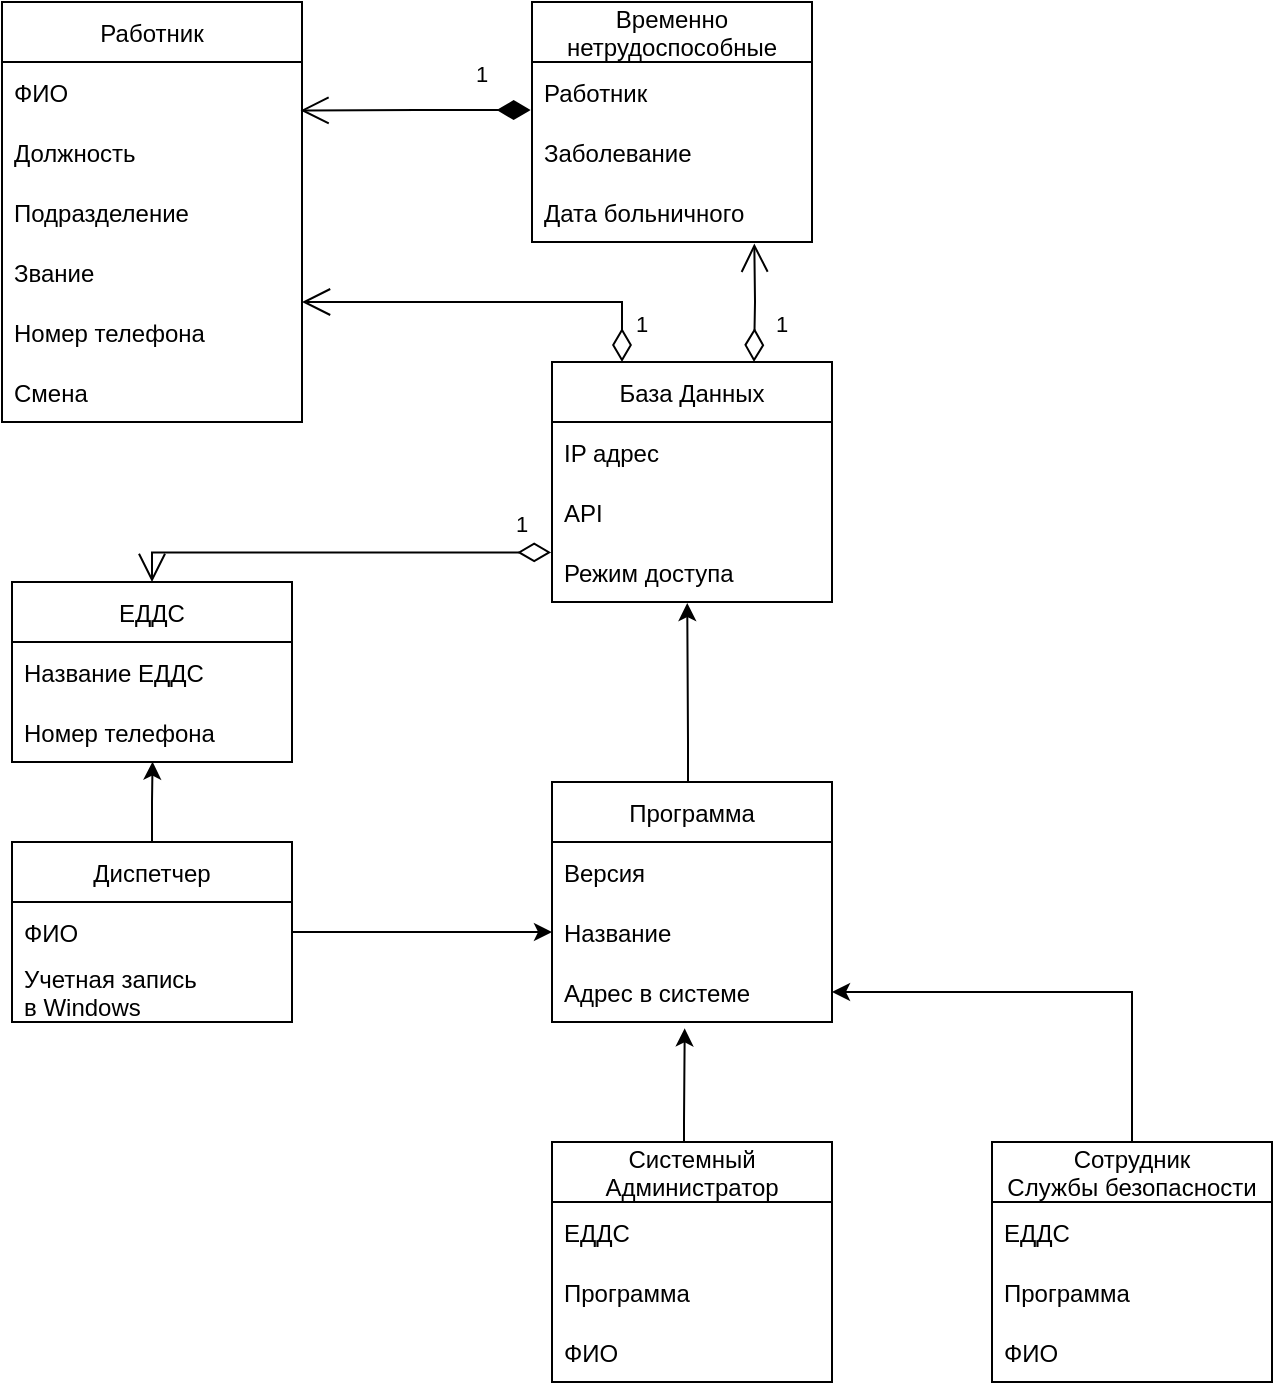 <mxfile version="16.1.2" type="device"><diagram id="_83Zrd9TQw5c362rGSQ7" name="Page-1"><mxGraphModel dx="1221" dy="764" grid="1" gridSize="10" guides="1" tooltips="1" connect="1" arrows="1" fold="1" page="1" pageScale="1" pageWidth="827" pageHeight="1169" math="0" shadow="0"><root><mxCell id="0"/><mxCell id="1" parent="0"/><mxCell id="pSQx60mvinaqSqNgPZqW-42" value="" style="edgeStyle=orthogonalEdgeStyle;rounded=0;orthogonalLoop=1;jettySize=auto;html=1;entryX=0.502;entryY=0.994;entryDx=0;entryDy=0;entryPerimeter=0;" edge="1" parent="1" source="pSQx60mvinaqSqNgPZqW-1" target="pSQx60mvinaqSqNgPZqW-15"><mxGeometry relative="1" as="geometry"><Array as="points"/></mxGeometry></mxCell><mxCell id="pSQx60mvinaqSqNgPZqW-1" value="Диспетчер" style="swimlane;fontStyle=0;childLayout=stackLayout;horizontal=1;startSize=30;horizontalStack=0;resizeParent=1;resizeParentMax=0;resizeLast=0;collapsible=1;marginBottom=0;" vertex="1" parent="1"><mxGeometry x="30" y="480" width="140" height="90" as="geometry"/></mxCell><mxCell id="pSQx60mvinaqSqNgPZqW-2" value="ФИО" style="text;strokeColor=none;fillColor=none;align=left;verticalAlign=middle;spacingLeft=4;spacingRight=4;overflow=hidden;points=[[0,0.5],[1,0.5]];portConstraint=eastwest;rotatable=0;" vertex="1" parent="pSQx60mvinaqSqNgPZqW-1"><mxGeometry y="30" width="140" height="30" as="geometry"/></mxCell><mxCell id="pSQx60mvinaqSqNgPZqW-3" value="Учетная запись &#10;в Windows" style="text;strokeColor=none;fillColor=none;align=left;verticalAlign=middle;spacingLeft=4;spacingRight=4;overflow=hidden;points=[[0,0.5],[1,0.5]];portConstraint=eastwest;rotatable=0;" vertex="1" parent="pSQx60mvinaqSqNgPZqW-1"><mxGeometry y="60" width="140" height="30" as="geometry"/></mxCell><mxCell id="pSQx60mvinaqSqNgPZqW-5" value="Работник" style="swimlane;fontStyle=0;childLayout=stackLayout;horizontal=1;startSize=30;horizontalStack=0;resizeParent=1;resizeParentMax=0;resizeLast=0;collapsible=1;marginBottom=0;" vertex="1" parent="1"><mxGeometry x="25" y="60" width="150" height="210" as="geometry"/></mxCell><mxCell id="pSQx60mvinaqSqNgPZqW-6" value="ФИО" style="text;strokeColor=none;fillColor=none;align=left;verticalAlign=middle;spacingLeft=4;spacingRight=4;overflow=hidden;points=[[0,0.5],[1,0.5]];portConstraint=eastwest;rotatable=0;" vertex="1" parent="pSQx60mvinaqSqNgPZqW-5"><mxGeometry y="30" width="150" height="30" as="geometry"/></mxCell><mxCell id="pSQx60mvinaqSqNgPZqW-7" value="Должность" style="text;strokeColor=none;fillColor=none;align=left;verticalAlign=middle;spacingLeft=4;spacingRight=4;overflow=hidden;points=[[0,0.5],[1,0.5]];portConstraint=eastwest;rotatable=0;" vertex="1" parent="pSQx60mvinaqSqNgPZqW-5"><mxGeometry y="60" width="150" height="30" as="geometry"/></mxCell><mxCell id="pSQx60mvinaqSqNgPZqW-8" value="Подразделение" style="text;strokeColor=none;fillColor=none;align=left;verticalAlign=middle;spacingLeft=4;spacingRight=4;overflow=hidden;points=[[0,0.5],[1,0.5]];portConstraint=eastwest;rotatable=0;" vertex="1" parent="pSQx60mvinaqSqNgPZqW-5"><mxGeometry y="90" width="150" height="30" as="geometry"/></mxCell><mxCell id="pSQx60mvinaqSqNgPZqW-30" value="Звание" style="text;strokeColor=none;fillColor=none;align=left;verticalAlign=middle;spacingLeft=4;spacingRight=4;overflow=hidden;points=[[0,0.5],[1,0.5]];portConstraint=eastwest;rotatable=0;" vertex="1" parent="pSQx60mvinaqSqNgPZqW-5"><mxGeometry y="120" width="150" height="30" as="geometry"/></mxCell><mxCell id="pSQx60mvinaqSqNgPZqW-31" value="Номер телефона" style="text;strokeColor=none;fillColor=none;align=left;verticalAlign=middle;spacingLeft=4;spacingRight=4;overflow=hidden;points=[[0,0.5],[1,0.5]];portConstraint=eastwest;rotatable=0;" vertex="1" parent="pSQx60mvinaqSqNgPZqW-5"><mxGeometry y="150" width="150" height="30" as="geometry"/></mxCell><mxCell id="pSQx60mvinaqSqNgPZqW-32" value="Смена" style="text;strokeColor=none;fillColor=none;align=left;verticalAlign=middle;spacingLeft=4;spacingRight=4;overflow=hidden;points=[[0,0.5],[1,0.5]];portConstraint=eastwest;rotatable=0;" vertex="1" parent="pSQx60mvinaqSqNgPZqW-5"><mxGeometry y="180" width="150" height="30" as="geometry"/></mxCell><mxCell id="pSQx60mvinaqSqNgPZqW-9" value="Временно &#10;нетрудоспособные" style="swimlane;fontStyle=0;childLayout=stackLayout;horizontal=1;startSize=30;horizontalStack=0;resizeParent=1;resizeParentMax=0;resizeLast=0;collapsible=1;marginBottom=0;" vertex="1" parent="1"><mxGeometry x="290" y="60" width="140" height="120" as="geometry"/></mxCell><mxCell id="pSQx60mvinaqSqNgPZqW-10" value="Работник" style="text;strokeColor=none;fillColor=none;align=left;verticalAlign=middle;spacingLeft=4;spacingRight=4;overflow=hidden;points=[[0,0.5],[1,0.5]];portConstraint=eastwest;rotatable=0;" vertex="1" parent="pSQx60mvinaqSqNgPZqW-9"><mxGeometry y="30" width="140" height="30" as="geometry"/></mxCell><mxCell id="pSQx60mvinaqSqNgPZqW-11" value="Заболевание" style="text;strokeColor=none;fillColor=none;align=left;verticalAlign=middle;spacingLeft=4;spacingRight=4;overflow=hidden;points=[[0,0.5],[1,0.5]];portConstraint=eastwest;rotatable=0;" vertex="1" parent="pSQx60mvinaqSqNgPZqW-9"><mxGeometry y="60" width="140" height="30" as="geometry"/></mxCell><mxCell id="pSQx60mvinaqSqNgPZqW-12" value="Дата больничного" style="text;strokeColor=none;fillColor=none;align=left;verticalAlign=middle;spacingLeft=4;spacingRight=4;overflow=hidden;points=[[0,0.5],[1,0.5]];portConstraint=eastwest;rotatable=0;" vertex="1" parent="pSQx60mvinaqSqNgPZqW-9"><mxGeometry y="90" width="140" height="30" as="geometry"/></mxCell><mxCell id="pSQx60mvinaqSqNgPZqW-13" value="ЕДДС" style="swimlane;fontStyle=0;childLayout=stackLayout;horizontal=1;startSize=30;horizontalStack=0;resizeParent=1;resizeParentMax=0;resizeLast=0;collapsible=1;marginBottom=0;" vertex="1" parent="1"><mxGeometry x="30" y="350" width="140" height="90" as="geometry"/></mxCell><mxCell id="pSQx60mvinaqSqNgPZqW-14" value="Название ЕДДС" style="text;strokeColor=none;fillColor=none;align=left;verticalAlign=middle;spacingLeft=4;spacingRight=4;overflow=hidden;points=[[0,0.5],[1,0.5]];portConstraint=eastwest;rotatable=0;" vertex="1" parent="pSQx60mvinaqSqNgPZqW-13"><mxGeometry y="30" width="140" height="30" as="geometry"/></mxCell><mxCell id="pSQx60mvinaqSqNgPZqW-15" value="Номер телефона" style="text;strokeColor=none;fillColor=none;align=left;verticalAlign=middle;spacingLeft=4;spacingRight=4;overflow=hidden;points=[[0,0.5],[1,0.5]];portConstraint=eastwest;rotatable=0;" vertex="1" parent="pSQx60mvinaqSqNgPZqW-13"><mxGeometry y="60" width="140" height="30" as="geometry"/></mxCell><mxCell id="pSQx60mvinaqSqNgPZqW-46" value="" style="edgeStyle=orthogonalEdgeStyle;rounded=0;orthogonalLoop=1;jettySize=auto;html=1;entryX=0.474;entryY=1.106;entryDx=0;entryDy=0;entryPerimeter=0;" edge="1" parent="1" source="pSQx60mvinaqSqNgPZqW-17" target="pSQx60mvinaqSqNgPZqW-28"><mxGeometry relative="1" as="geometry"><Array as="points"><mxPoint x="366" y="620"/><mxPoint x="366" y="620"/></Array></mxGeometry></mxCell><mxCell id="pSQx60mvinaqSqNgPZqW-17" value="Системный &#10;Администратор" style="swimlane;fontStyle=0;childLayout=stackLayout;horizontal=1;startSize=30;horizontalStack=0;resizeParent=1;resizeParentMax=0;resizeLast=0;collapsible=1;marginBottom=0;" vertex="1" parent="1"><mxGeometry x="300" y="630" width="140" height="120" as="geometry"/></mxCell><mxCell id="pSQx60mvinaqSqNgPZqW-18" value="ЕДДС" style="text;strokeColor=none;fillColor=none;align=left;verticalAlign=middle;spacingLeft=4;spacingRight=4;overflow=hidden;points=[[0,0.5],[1,0.5]];portConstraint=eastwest;rotatable=0;" vertex="1" parent="pSQx60mvinaqSqNgPZqW-17"><mxGeometry y="30" width="140" height="30" as="geometry"/></mxCell><mxCell id="pSQx60mvinaqSqNgPZqW-19" value="Программа" style="text;strokeColor=none;fillColor=none;align=left;verticalAlign=middle;spacingLeft=4;spacingRight=4;overflow=hidden;points=[[0,0.5],[1,0.5]];portConstraint=eastwest;rotatable=0;" vertex="1" parent="pSQx60mvinaqSqNgPZqW-17"><mxGeometry y="60" width="140" height="30" as="geometry"/></mxCell><mxCell id="pSQx60mvinaqSqNgPZqW-20" value="ФИО" style="text;strokeColor=none;fillColor=none;align=left;verticalAlign=middle;spacingLeft=4;spacingRight=4;overflow=hidden;points=[[0,0.5],[1,0.5]];portConstraint=eastwest;rotatable=0;" vertex="1" parent="pSQx60mvinaqSqNgPZqW-17"><mxGeometry y="90" width="140" height="30" as="geometry"/></mxCell><mxCell id="pSQx60mvinaqSqNgPZqW-47" value="" style="edgeStyle=orthogonalEdgeStyle;rounded=0;orthogonalLoop=1;jettySize=auto;html=1;" edge="1" parent="1" source="pSQx60mvinaqSqNgPZqW-21" target="pSQx60mvinaqSqNgPZqW-28"><mxGeometry relative="1" as="geometry"/></mxCell><mxCell id="pSQx60mvinaqSqNgPZqW-21" value="Сотрудник&#10;Службы безопасности" style="swimlane;fontStyle=0;childLayout=stackLayout;horizontal=1;startSize=30;horizontalStack=0;resizeParent=1;resizeParentMax=0;resizeLast=0;collapsible=1;marginBottom=0;" vertex="1" parent="1"><mxGeometry x="520" y="630" width="140" height="120" as="geometry"/></mxCell><mxCell id="pSQx60mvinaqSqNgPZqW-22" value="ЕДДС" style="text;strokeColor=none;fillColor=none;align=left;verticalAlign=middle;spacingLeft=4;spacingRight=4;overflow=hidden;points=[[0,0.5],[1,0.5]];portConstraint=eastwest;rotatable=0;" vertex="1" parent="pSQx60mvinaqSqNgPZqW-21"><mxGeometry y="30" width="140" height="30" as="geometry"/></mxCell><mxCell id="pSQx60mvinaqSqNgPZqW-23" value="Программа" style="text;strokeColor=none;fillColor=none;align=left;verticalAlign=middle;spacingLeft=4;spacingRight=4;overflow=hidden;points=[[0,0.5],[1,0.5]];portConstraint=eastwest;rotatable=0;" vertex="1" parent="pSQx60mvinaqSqNgPZqW-21"><mxGeometry y="60" width="140" height="30" as="geometry"/></mxCell><mxCell id="pSQx60mvinaqSqNgPZqW-24" value="ФИО" style="text;strokeColor=none;fillColor=none;align=left;verticalAlign=middle;spacingLeft=4;spacingRight=4;overflow=hidden;points=[[0,0.5],[1,0.5]];portConstraint=eastwest;rotatable=0;" vertex="1" parent="pSQx60mvinaqSqNgPZqW-21"><mxGeometry y="90" width="140" height="30" as="geometry"/></mxCell><mxCell id="pSQx60mvinaqSqNgPZqW-45" value="" style="edgeStyle=orthogonalEdgeStyle;rounded=0;orthogonalLoop=1;jettySize=auto;html=1;entryX=0.483;entryY=1.017;entryDx=0;entryDy=0;entryPerimeter=0;" edge="1" parent="1" source="pSQx60mvinaqSqNgPZqW-25" target="pSQx60mvinaqSqNgPZqW-36"><mxGeometry relative="1" as="geometry"><Array as="points"><mxPoint x="368" y="430"/><mxPoint x="368" y="430"/></Array></mxGeometry></mxCell><mxCell id="pSQx60mvinaqSqNgPZqW-25" value="Программа" style="swimlane;fontStyle=0;childLayout=stackLayout;horizontal=1;startSize=30;horizontalStack=0;resizeParent=1;resizeParentMax=0;resizeLast=0;collapsible=1;marginBottom=0;" vertex="1" parent="1"><mxGeometry x="300" y="450" width="140" height="120" as="geometry"/></mxCell><mxCell id="pSQx60mvinaqSqNgPZqW-26" value="Версия" style="text;strokeColor=none;fillColor=none;align=left;verticalAlign=middle;spacingLeft=4;spacingRight=4;overflow=hidden;points=[[0,0.5],[1,0.5]];portConstraint=eastwest;rotatable=0;" vertex="1" parent="pSQx60mvinaqSqNgPZqW-25"><mxGeometry y="30" width="140" height="30" as="geometry"/></mxCell><mxCell id="pSQx60mvinaqSqNgPZqW-27" value="Название" style="text;strokeColor=none;fillColor=none;align=left;verticalAlign=middle;spacingLeft=4;spacingRight=4;overflow=hidden;points=[[0,0.5],[1,0.5]];portConstraint=eastwest;rotatable=0;" vertex="1" parent="pSQx60mvinaqSqNgPZqW-25"><mxGeometry y="60" width="140" height="30" as="geometry"/></mxCell><mxCell id="pSQx60mvinaqSqNgPZqW-28" value="Адрес в системе" style="text;strokeColor=none;fillColor=none;align=left;verticalAlign=middle;spacingLeft=4;spacingRight=4;overflow=hidden;points=[[0,0.5],[1,0.5]];portConstraint=eastwest;rotatable=0;" vertex="1" parent="pSQx60mvinaqSqNgPZqW-25"><mxGeometry y="90" width="140" height="30" as="geometry"/></mxCell><mxCell id="pSQx60mvinaqSqNgPZqW-33" value="База Данных" style="swimlane;fontStyle=0;childLayout=stackLayout;horizontal=1;startSize=30;horizontalStack=0;resizeParent=1;resizeParentMax=0;resizeLast=0;collapsible=1;marginBottom=0;" vertex="1" parent="1"><mxGeometry x="300" y="240" width="140" height="120" as="geometry"/></mxCell><mxCell id="pSQx60mvinaqSqNgPZqW-34" value="IP адрес" style="text;strokeColor=none;fillColor=none;align=left;verticalAlign=middle;spacingLeft=4;spacingRight=4;overflow=hidden;points=[[0,0.5],[1,0.5]];portConstraint=eastwest;rotatable=0;" vertex="1" parent="pSQx60mvinaqSqNgPZqW-33"><mxGeometry y="30" width="140" height="30" as="geometry"/></mxCell><mxCell id="pSQx60mvinaqSqNgPZqW-35" value="API" style="text;strokeColor=none;fillColor=none;align=left;verticalAlign=middle;spacingLeft=4;spacingRight=4;overflow=hidden;points=[[0,0.5],[1,0.5]];portConstraint=eastwest;rotatable=0;" vertex="1" parent="pSQx60mvinaqSqNgPZqW-33"><mxGeometry y="60" width="140" height="30" as="geometry"/></mxCell><mxCell id="pSQx60mvinaqSqNgPZqW-36" value="Режим доступа" style="text;strokeColor=none;fillColor=none;align=left;verticalAlign=middle;spacingLeft=4;spacingRight=4;overflow=hidden;points=[[0,0.5],[1,0.5]];portConstraint=eastwest;rotatable=0;" vertex="1" parent="pSQx60mvinaqSqNgPZqW-33"><mxGeometry y="90" width="140" height="30" as="geometry"/></mxCell><mxCell id="pSQx60mvinaqSqNgPZqW-37" value="1" style="endArrow=open;html=1;endSize=12;startArrow=diamondThin;startSize=14;startFill=0;edgeStyle=orthogonalEdgeStyle;align=left;verticalAlign=bottom;rounded=0;exitX=-0.003;exitY=0.173;exitDx=0;exitDy=0;exitPerimeter=0;entryX=0.5;entryY=0;entryDx=0;entryDy=0;" edge="1" parent="1" source="pSQx60mvinaqSqNgPZqW-36" target="pSQx60mvinaqSqNgPZqW-13"><mxGeometry x="-0.817" y="-5" relative="1" as="geometry"><mxPoint x="110" y="510" as="sourcePoint"/><mxPoint x="270" y="510" as="targetPoint"/><mxPoint as="offset"/></mxGeometry></mxCell><mxCell id="pSQx60mvinaqSqNgPZqW-38" value="1" style="endArrow=open;html=1;endSize=12;startArrow=diamondThin;startSize=14;startFill=0;edgeStyle=orthogonalEdgeStyle;align=left;verticalAlign=bottom;rounded=0;exitX=0.25;exitY=0;exitDx=0;exitDy=0;" edge="1" parent="1"><mxGeometry x="-0.895" y="-5" relative="1" as="geometry"><mxPoint x="335" y="240" as="sourcePoint"/><mxPoint x="175" y="210" as="targetPoint"/><Array as="points"><mxPoint x="335" y="210"/><mxPoint x="175" y="210"/></Array><mxPoint as="offset"/></mxGeometry></mxCell><mxCell id="pSQx60mvinaqSqNgPZqW-39" value="1" style="endArrow=open;html=1;endSize=12;startArrow=diamondThin;startSize=14;startFill=0;edgeStyle=orthogonalEdgeStyle;align=left;verticalAlign=bottom;rounded=0;entryX=0.794;entryY=1.027;entryDx=0;entryDy=0;entryPerimeter=0;" edge="1" parent="1" target="pSQx60mvinaqSqNgPZqW-12"><mxGeometry x="-0.663" y="-9" relative="1" as="geometry"><mxPoint x="401" y="240" as="sourcePoint"/><mxPoint x="720" y="180" as="targetPoint"/><mxPoint as="offset"/></mxGeometry></mxCell><mxCell id="pSQx60mvinaqSqNgPZqW-40" value="1" style="endArrow=open;html=1;endSize=12;startArrow=diamondThin;startSize=14;startFill=1;edgeStyle=orthogonalEdgeStyle;align=left;verticalAlign=bottom;rounded=0;exitX=-0.005;exitY=0.801;exitDx=0;exitDy=0;exitPerimeter=0;entryX=0.995;entryY=0.807;entryDx=0;entryDy=0;entryPerimeter=0;" edge="1" parent="1" source="pSQx60mvinaqSqNgPZqW-10" target="pSQx60mvinaqSqNgPZqW-6"><mxGeometry x="-0.491" y="-9" relative="1" as="geometry"><mxPoint x="170" y="40" as="sourcePoint"/><mxPoint x="330" y="40" as="targetPoint"/><mxPoint as="offset"/></mxGeometry></mxCell><mxCell id="pSQx60mvinaqSqNgPZqW-44" value="" style="edgeStyle=orthogonalEdgeStyle;rounded=0;orthogonalLoop=1;jettySize=auto;html=1;entryX=0;entryY=0.5;entryDx=0;entryDy=0;" edge="1" parent="1" source="pSQx60mvinaqSqNgPZqW-2" target="pSQx60mvinaqSqNgPZqW-27"><mxGeometry relative="1" as="geometry"/></mxCell></root></mxGraphModel></diagram></mxfile>